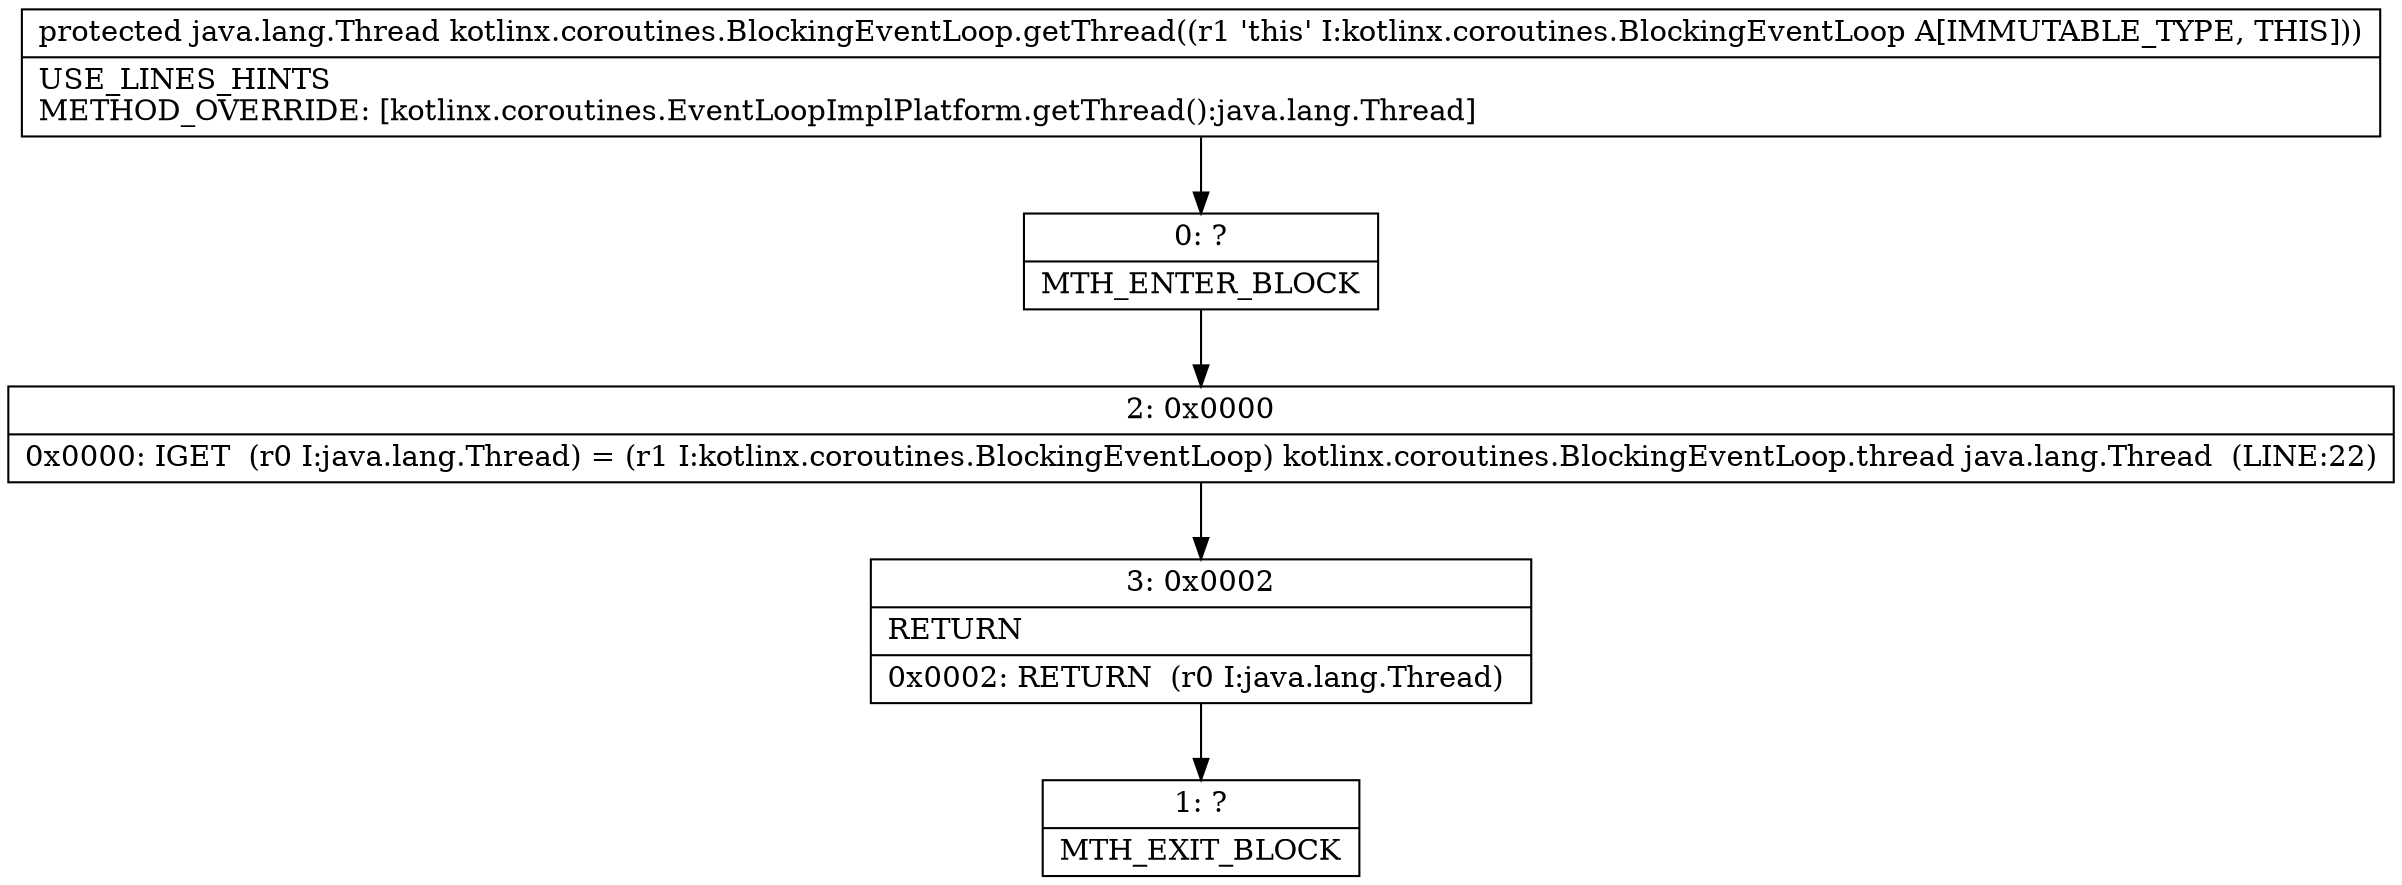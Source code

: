 digraph "CFG forkotlinx.coroutines.BlockingEventLoop.getThread()Ljava\/lang\/Thread;" {
Node_0 [shape=record,label="{0\:\ ?|MTH_ENTER_BLOCK\l}"];
Node_2 [shape=record,label="{2\:\ 0x0000|0x0000: IGET  (r0 I:java.lang.Thread) = (r1 I:kotlinx.coroutines.BlockingEventLoop) kotlinx.coroutines.BlockingEventLoop.thread java.lang.Thread  (LINE:22)\l}"];
Node_3 [shape=record,label="{3\:\ 0x0002|RETURN\l|0x0002: RETURN  (r0 I:java.lang.Thread) \l}"];
Node_1 [shape=record,label="{1\:\ ?|MTH_EXIT_BLOCK\l}"];
MethodNode[shape=record,label="{protected java.lang.Thread kotlinx.coroutines.BlockingEventLoop.getThread((r1 'this' I:kotlinx.coroutines.BlockingEventLoop A[IMMUTABLE_TYPE, THIS]))  | USE_LINES_HINTS\lMETHOD_OVERRIDE: [kotlinx.coroutines.EventLoopImplPlatform.getThread():java.lang.Thread]\l}"];
MethodNode -> Node_0;Node_0 -> Node_2;
Node_2 -> Node_3;
Node_3 -> Node_1;
}

